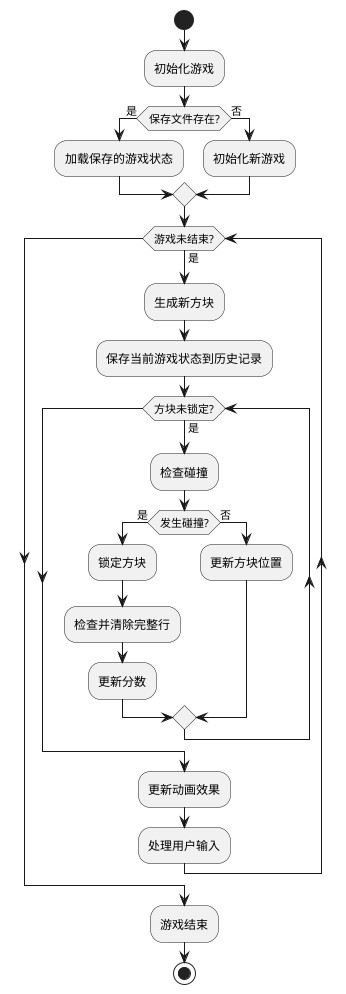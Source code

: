 @startuml
start

:初始化游戏;
if (保存文件存在?) then (是)
  :加载保存的游戏状态;
else (否)
  :初始化新游戏;
endif

while (游戏未结束?) is (是)
  :生成新方块;
  :保存当前游戏状态到历史记录;
  
  while (方块未锁定?) is (是)
    :检查碰撞;
    if (发生碰撞?) then (是)
      :锁定方块;
      :检查并清除完整行;
      :更新分数;
    else (否)
      :更新方块位置;
    endif
  endwhile
  
  :更新动画效果;
  :处理用户输入;
endwhile

:游戏结束;
stop

@enduml

@startuml
title 碰撞检测流程

start
:遍历方块4x4矩阵;
if (当前位置有方块?) then (是)
  :计算游戏区域坐标;
  if (超出边界或碰撞?) then (是)
    :返回true;
  else (否)
    :继续检查下一个位置;
  endif
else (否)
  :继续检查下一个位置;
endif

if (所有位置检查完毕?) then (是)
  :返回false;
endif
stop

@enduml

@startuml
title 撤销操作流程

start
:计算要恢复的历史状态索引;
:恢复游戏区域状态;
:恢复当前方块;
:恢复下一个方块;
:恢复分数;
stop

@enduml

@startuml
title 动画更新流程

start
if (正在播放清除动画?) then (是)
  :更新计时器;
  if (达到切换时间?) then (是)
    :切换可见状态;
  endif
endif
stop

@enduml
